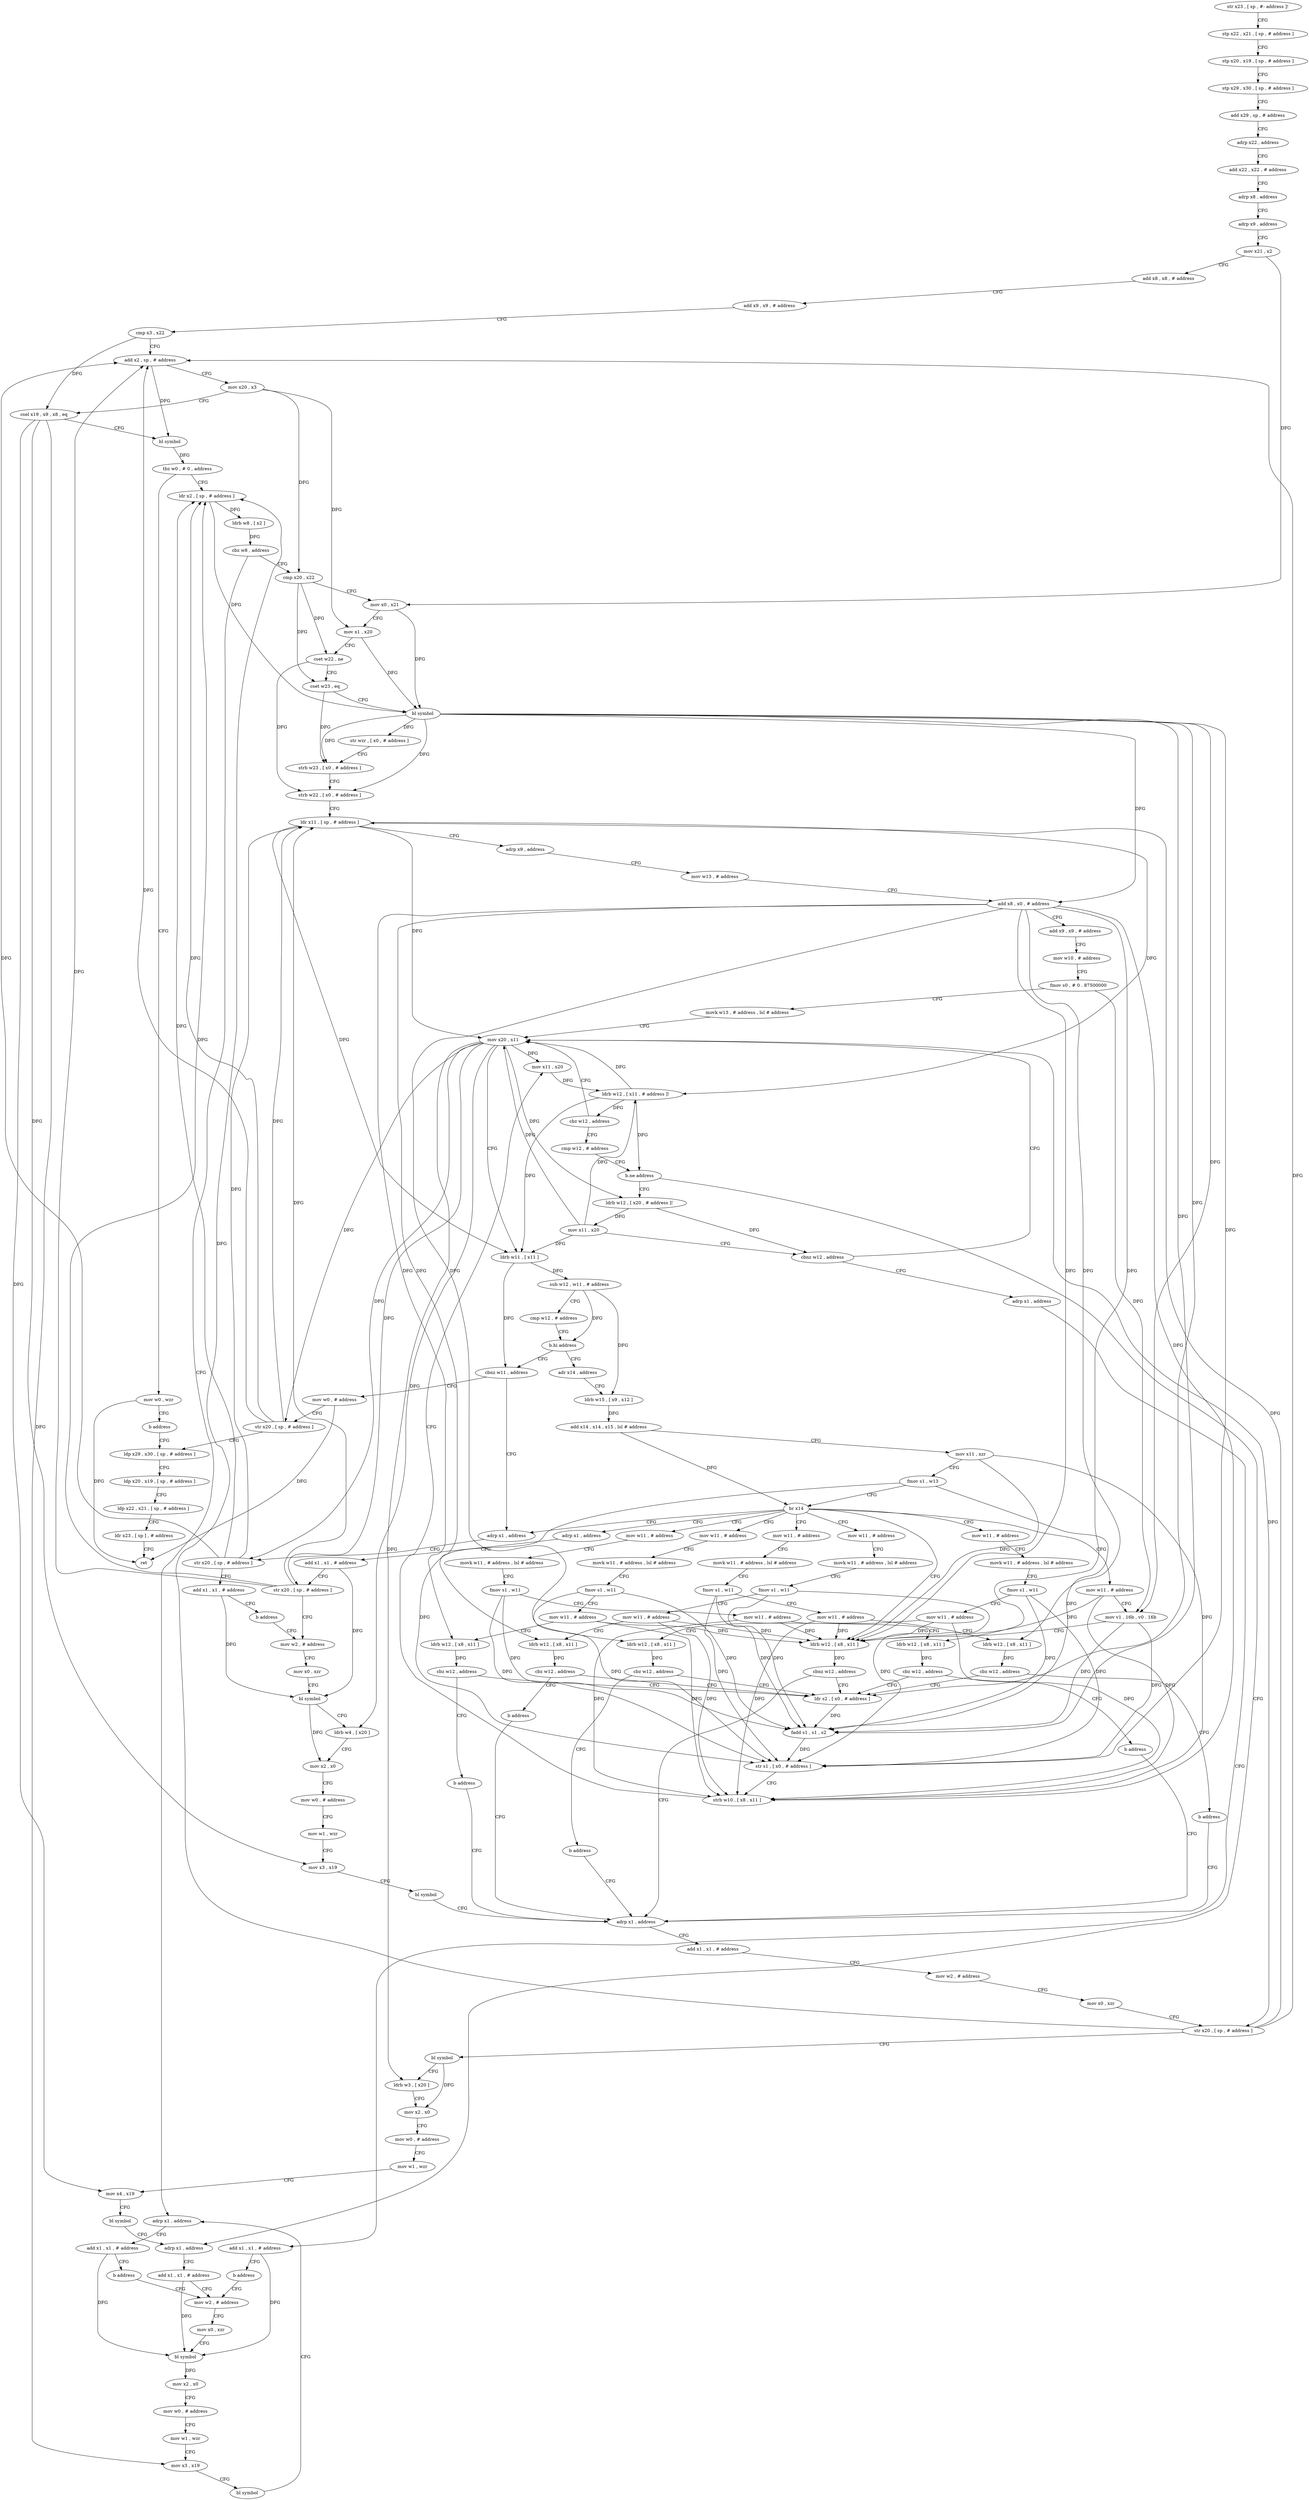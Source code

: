 digraph "func" {
"4255840" [label = "str x23 , [ sp , #- address ]!" ]
"4255844" [label = "stp x22 , x21 , [ sp , # address ]" ]
"4255848" [label = "stp x20 , x19 , [ sp , # address ]" ]
"4255852" [label = "stp x29 , x30 , [ sp , # address ]" ]
"4255856" [label = "add x29 , sp , # address" ]
"4255860" [label = "adrp x22 , address" ]
"4255864" [label = "add x22 , x22 , # address" ]
"4255868" [label = "adrp x8 , address" ]
"4255872" [label = "adrp x9 , address" ]
"4255876" [label = "mov x21 , x2" ]
"4255880" [label = "add x8 , x8 , # address" ]
"4255884" [label = "add x9 , x9 , # address" ]
"4255888" [label = "cmp x3 , x22" ]
"4255892" [label = "add x2 , sp , # address" ]
"4255896" [label = "mov x20 , x3" ]
"4255900" [label = "csel x19 , x9 , x8 , eq" ]
"4255904" [label = "bl symbol" ]
"4255908" [label = "tbz w0 , # 0 , address" ]
"4256252" [label = "mov w0 , wzr" ]
"4255912" [label = "ldr x2 , [ sp , # address ]" ]
"4256256" [label = "b address" ]
"4256272" [label = "ldp x29 , x30 , [ sp , # address ]" ]
"4255916" [label = "ldrb w8 , [ x2 ]" ]
"4255920" [label = "cbz w8 , address" ]
"4256444" [label = "adrp x1 , address" ]
"4255924" [label = "cmp x20 , x22" ]
"4256276" [label = "ldp x20 , x19 , [ sp , # address ]" ]
"4256280" [label = "ldp x22 , x21 , [ sp , # address ]" ]
"4256284" [label = "ldr x23 , [ sp ] , # address" ]
"4256288" [label = "ret" ]
"4256448" [label = "add x1 , x1 , # address" ]
"4256452" [label = "b address" ]
"4256412" [label = "mov w2 , # address" ]
"4255928" [label = "mov x0 , x21" ]
"4255932" [label = "mov x1 , x20" ]
"4255936" [label = "cset w22 , ne" ]
"4255940" [label = "cset w23 , eq" ]
"4255944" [label = "bl symbol" ]
"4255948" [label = "str wzr , [ x0 , # address ]" ]
"4255952" [label = "strb w23 , [ x0 , # address ]" ]
"4255956" [label = "strb w22 , [ x0 , # address ]" ]
"4255960" [label = "ldr x11 , [ sp , # address ]" ]
"4255964" [label = "adrp x9 , address" ]
"4255968" [label = "mov w13 , # address" ]
"4255972" [label = "add x8 , x0 , # address" ]
"4255976" [label = "add x9 , x9 , # address" ]
"4255980" [label = "mov w10 , # address" ]
"4255984" [label = "fmov s0 , # 0 . 87500000" ]
"4255988" [label = "movk w13 , # address , lsl # address" ]
"4255992" [label = "mov x20 , x11" ]
"4256416" [label = "mov x0 , xzr" ]
"4256420" [label = "bl symbol" ]
"4256424" [label = "mov x2 , x0" ]
"4256428" [label = "mov w0 , # address" ]
"4256432" [label = "mov w1 , wzr" ]
"4256436" [label = "mov x3 , x19" ]
"4256440" [label = "bl symbol" ]
"4256260" [label = "cbnz w11 , address" ]
"4256292" [label = "adrp x1 , address" ]
"4256264" [label = "mov w0 , # address" ]
"4256012" [label = "adr x14 , address" ]
"4256016" [label = "ldrb w15 , [ x9 , x12 ]" ]
"4256020" [label = "add x14 , x14 , x15 , lsl # address" ]
"4256024" [label = "mov x11 , xzr" ]
"4256028" [label = "fmov s1 , w13" ]
"4256032" [label = "br x14" ]
"4256036" [label = "mov w11 , # address" ]
"4256064" [label = "mov w11 , # address" ]
"4256092" [label = "mov w11 , # address" ]
"4256120" [label = "mov w11 , # address" ]
"4256148" [label = "mov w11 , # address" ]
"4256176" [label = "mov w11 , # address" ]
"4256184" [label = "ldrb w12 , [ x8 , x11 ]" ]
"4256308" [label = "adrp x1 , address" ]
"4256296" [label = "str x20 , [ sp , # address ]" ]
"4256300" [label = "add x1 , x1 , # address" ]
"4256304" [label = "b address" ]
"4256320" [label = "mov w2 , # address" ]
"4256268" [label = "str x20 , [ sp , # address ]" ]
"4256040" [label = "movk w11 , # address , lsl # address" ]
"4256044" [label = "fmov s1 , w11" ]
"4256048" [label = "mov w11 , # address" ]
"4256052" [label = "ldrb w12 , [ x8 , x11 ]" ]
"4256056" [label = "cbz w12 , address" ]
"4256192" [label = "ldr s2 , [ x0 , # address ]" ]
"4256060" [label = "b address" ]
"4256068" [label = "movk w11 , # address , lsl # address" ]
"4256072" [label = "fmov s1 , w11" ]
"4256076" [label = "mov w11 , # address" ]
"4256080" [label = "ldrb w12 , [ x8 , x11 ]" ]
"4256084" [label = "cbz w12 , address" ]
"4256088" [label = "b address" ]
"4256096" [label = "movk w11 , # address , lsl # address" ]
"4256100" [label = "fmov s1 , w11" ]
"4256104" [label = "mov w11 , # address" ]
"4256108" [label = "ldrb w12 , [ x8 , x11 ]" ]
"4256112" [label = "cbz w12 , address" ]
"4256116" [label = "b address" ]
"4256124" [label = "movk w11 , # address , lsl # address" ]
"4256128" [label = "fmov s1 , w11" ]
"4256132" [label = "mov w11 , # address" ]
"4256136" [label = "ldrb w12 , [ x8 , x11 ]" ]
"4256140" [label = "cbz w12 , address" ]
"4256144" [label = "b address" ]
"4256152" [label = "movk w11 , # address , lsl # address" ]
"4256156" [label = "fmov s1 , w11" ]
"4256160" [label = "mov w11 , # address" ]
"4256164" [label = "ldrb w12 , [ x8 , x11 ]" ]
"4256168" [label = "cbz w12 , address" ]
"4256172" [label = "b address" ]
"4256180" [label = "mov v1 . 16b , v0 . 16b" ]
"4256188" [label = "cbnz w12 , address" ]
"4256356" [label = "adrp x1 , address" ]
"4256312" [label = "add x1 , x1 , # address" ]
"4256316" [label = "str x20 , [ sp , # address ]" ]
"4256324" [label = "mov x0 , xzr" ]
"4256328" [label = "bl symbol" ]
"4256332" [label = "ldrb w4 , [ x20 ]" ]
"4256336" [label = "mov x2 , x0" ]
"4256340" [label = "mov w0 , # address" ]
"4256344" [label = "mov w1 , wzr" ]
"4256348" [label = "mov x3 , x19" ]
"4256352" [label = "bl symbol" ]
"4256196" [label = "fadd s1 , s1 , s2" ]
"4256200" [label = "str s1 , [ x0 , # address ]" ]
"4256204" [label = "strb w10 , [ x8 , x11 ]" ]
"4256208" [label = "mov x11 , x20" ]
"4256212" [label = "ldrb w12 , [ x11 , # address ]!" ]
"4256216" [label = "cbz w12 , address" ]
"4256220" [label = "cmp w12 , # address" ]
"4256360" [label = "add x1 , x1 , # address" ]
"4256364" [label = "mov w2 , # address" ]
"4256368" [label = "mov x0 , xzr" ]
"4256372" [label = "str x20 , [ sp , # address ]" ]
"4256376" [label = "bl symbol" ]
"4256380" [label = "ldrb w3 , [ x20 ]" ]
"4256384" [label = "mov x2 , x0" ]
"4256388" [label = "mov w0 , # address" ]
"4256392" [label = "mov w1 , wzr" ]
"4256396" [label = "mov x4 , x19" ]
"4256400" [label = "bl symbol" ]
"4256404" [label = "adrp x1 , address" ]
"4255996" [label = "ldrb w11 , [ x11 ]" ]
"4256000" [label = "sub w12 , w11 , # address" ]
"4256004" [label = "cmp w12 , # address" ]
"4256008" [label = "b.hi address" ]
"4256224" [label = "b.ne address" ]
"4256228" [label = "ldrb w12 , [ x20 , # address ]!" ]
"4256408" [label = "add x1 , x1 , # address" ]
"4256232" [label = "mov x11 , x20" ]
"4256236" [label = "cbnz w12 , address" ]
"4256240" [label = "adrp x1 , address" ]
"4256244" [label = "add x1 , x1 , # address" ]
"4256248" [label = "b address" ]
"4255840" -> "4255844" [ label = "CFG" ]
"4255844" -> "4255848" [ label = "CFG" ]
"4255848" -> "4255852" [ label = "CFG" ]
"4255852" -> "4255856" [ label = "CFG" ]
"4255856" -> "4255860" [ label = "CFG" ]
"4255860" -> "4255864" [ label = "CFG" ]
"4255864" -> "4255868" [ label = "CFG" ]
"4255868" -> "4255872" [ label = "CFG" ]
"4255872" -> "4255876" [ label = "CFG" ]
"4255876" -> "4255880" [ label = "CFG" ]
"4255876" -> "4255928" [ label = "DFG" ]
"4255880" -> "4255884" [ label = "CFG" ]
"4255884" -> "4255888" [ label = "CFG" ]
"4255888" -> "4255892" [ label = "CFG" ]
"4255888" -> "4255900" [ label = "DFG" ]
"4255892" -> "4255896" [ label = "CFG" ]
"4255892" -> "4255904" [ label = "DFG" ]
"4255896" -> "4255900" [ label = "CFG" ]
"4255896" -> "4255924" [ label = "DFG" ]
"4255896" -> "4255932" [ label = "DFG" ]
"4255900" -> "4255904" [ label = "CFG" ]
"4255900" -> "4256436" [ label = "DFG" ]
"4255900" -> "4256348" [ label = "DFG" ]
"4255900" -> "4256396" [ label = "DFG" ]
"4255904" -> "4255908" [ label = "DFG" ]
"4255908" -> "4256252" [ label = "CFG" ]
"4255908" -> "4255912" [ label = "CFG" ]
"4256252" -> "4256256" [ label = "CFG" ]
"4256252" -> "4256288" [ label = "DFG" ]
"4255912" -> "4255916" [ label = "DFG" ]
"4255912" -> "4255944" [ label = "DFG" ]
"4256256" -> "4256272" [ label = "CFG" ]
"4256272" -> "4256276" [ label = "CFG" ]
"4255916" -> "4255920" [ label = "DFG" ]
"4255920" -> "4256444" [ label = "CFG" ]
"4255920" -> "4255924" [ label = "CFG" ]
"4256444" -> "4256448" [ label = "CFG" ]
"4255924" -> "4255928" [ label = "CFG" ]
"4255924" -> "4255936" [ label = "DFG" ]
"4255924" -> "4255940" [ label = "DFG" ]
"4256276" -> "4256280" [ label = "CFG" ]
"4256280" -> "4256284" [ label = "CFG" ]
"4256284" -> "4256288" [ label = "CFG" ]
"4256448" -> "4256452" [ label = "CFG" ]
"4256448" -> "4256420" [ label = "DFG" ]
"4256452" -> "4256412" [ label = "CFG" ]
"4256412" -> "4256416" [ label = "CFG" ]
"4255928" -> "4255932" [ label = "CFG" ]
"4255928" -> "4255944" [ label = "DFG" ]
"4255932" -> "4255936" [ label = "CFG" ]
"4255932" -> "4255944" [ label = "DFG" ]
"4255936" -> "4255940" [ label = "CFG" ]
"4255936" -> "4255956" [ label = "DFG" ]
"4255940" -> "4255944" [ label = "CFG" ]
"4255940" -> "4255952" [ label = "DFG" ]
"4255944" -> "4255948" [ label = "DFG" ]
"4255944" -> "4255952" [ label = "DFG" ]
"4255944" -> "4255956" [ label = "DFG" ]
"4255944" -> "4255972" [ label = "DFG" ]
"4255944" -> "4256192" [ label = "DFG" ]
"4255944" -> "4256200" [ label = "DFG" ]
"4255944" -> "4256180" [ label = "DFG" ]
"4255944" -> "4256196" [ label = "DFG" ]
"4255948" -> "4255952" [ label = "CFG" ]
"4255952" -> "4255956" [ label = "CFG" ]
"4255956" -> "4255960" [ label = "CFG" ]
"4255960" -> "4255964" [ label = "CFG" ]
"4255960" -> "4255992" [ label = "DFG" ]
"4255960" -> "4255996" [ label = "DFG" ]
"4255960" -> "4256212" [ label = "DFG" ]
"4255964" -> "4255968" [ label = "CFG" ]
"4255968" -> "4255972" [ label = "CFG" ]
"4255972" -> "4255976" [ label = "CFG" ]
"4255972" -> "4256052" [ label = "DFG" ]
"4255972" -> "4256080" [ label = "DFG" ]
"4255972" -> "4256108" [ label = "DFG" ]
"4255972" -> "4256136" [ label = "DFG" ]
"4255972" -> "4256164" [ label = "DFG" ]
"4255972" -> "4256184" [ label = "DFG" ]
"4255972" -> "4256204" [ label = "DFG" ]
"4255976" -> "4255980" [ label = "CFG" ]
"4255980" -> "4255984" [ label = "CFG" ]
"4255984" -> "4255988" [ label = "CFG" ]
"4255984" -> "4256180" [ label = "DFG" ]
"4255988" -> "4255992" [ label = "CFG" ]
"4255992" -> "4255996" [ label = "CFG" ]
"4255992" -> "4256296" [ label = "DFG" ]
"4255992" -> "4256268" [ label = "DFG" ]
"4255992" -> "4256316" [ label = "DFG" ]
"4255992" -> "4256332" [ label = "DFG" ]
"4255992" -> "4256208" [ label = "DFG" ]
"4255992" -> "4256372" [ label = "DFG" ]
"4255992" -> "4256380" [ label = "DFG" ]
"4255992" -> "4256228" [ label = "DFG" ]
"4256416" -> "4256420" [ label = "CFG" ]
"4256420" -> "4256424" [ label = "DFG" ]
"4256424" -> "4256428" [ label = "CFG" ]
"4256428" -> "4256432" [ label = "CFG" ]
"4256432" -> "4256436" [ label = "CFG" ]
"4256436" -> "4256440" [ label = "CFG" ]
"4256440" -> "4256444" [ label = "CFG" ]
"4256260" -> "4256292" [ label = "CFG" ]
"4256260" -> "4256264" [ label = "CFG" ]
"4256292" -> "4256296" [ label = "CFG" ]
"4256264" -> "4256268" [ label = "CFG" ]
"4256264" -> "4256288" [ label = "DFG" ]
"4256012" -> "4256016" [ label = "CFG" ]
"4256016" -> "4256020" [ label = "DFG" ]
"4256020" -> "4256024" [ label = "CFG" ]
"4256020" -> "4256032" [ label = "DFG" ]
"4256024" -> "4256028" [ label = "CFG" ]
"4256024" -> "4256184" [ label = "DFG" ]
"4256024" -> "4256204" [ label = "DFG" ]
"4256028" -> "4256032" [ label = "CFG" ]
"4256028" -> "4256196" [ label = "DFG" ]
"4256028" -> "4256200" [ label = "DFG" ]
"4256032" -> "4256036" [ label = "CFG" ]
"4256032" -> "4256064" [ label = "CFG" ]
"4256032" -> "4256092" [ label = "CFG" ]
"4256032" -> "4256120" [ label = "CFG" ]
"4256032" -> "4256148" [ label = "CFG" ]
"4256032" -> "4256176" [ label = "CFG" ]
"4256032" -> "4256184" [ label = "CFG" ]
"4256032" -> "4256292" [ label = "CFG" ]
"4256032" -> "4256308" [ label = "CFG" ]
"4256036" -> "4256040" [ label = "CFG" ]
"4256064" -> "4256068" [ label = "CFG" ]
"4256092" -> "4256096" [ label = "CFG" ]
"4256120" -> "4256124" [ label = "CFG" ]
"4256148" -> "4256152" [ label = "CFG" ]
"4256176" -> "4256180" [ label = "CFG" ]
"4256176" -> "4256184" [ label = "DFG" ]
"4256176" -> "4256204" [ label = "DFG" ]
"4256184" -> "4256188" [ label = "DFG" ]
"4256308" -> "4256312" [ label = "CFG" ]
"4256296" -> "4256300" [ label = "CFG" ]
"4256296" -> "4255892" [ label = "DFG" ]
"4256296" -> "4255912" [ label = "DFG" ]
"4256296" -> "4255960" [ label = "DFG" ]
"4256300" -> "4256304" [ label = "CFG" ]
"4256300" -> "4256328" [ label = "DFG" ]
"4256304" -> "4256320" [ label = "CFG" ]
"4256320" -> "4256324" [ label = "CFG" ]
"4256268" -> "4256272" [ label = "CFG" ]
"4256268" -> "4255892" [ label = "DFG" ]
"4256268" -> "4255912" [ label = "DFG" ]
"4256268" -> "4255960" [ label = "DFG" ]
"4256040" -> "4256044" [ label = "CFG" ]
"4256044" -> "4256048" [ label = "CFG" ]
"4256044" -> "4256196" [ label = "DFG" ]
"4256044" -> "4256200" [ label = "DFG" ]
"4256048" -> "4256052" [ label = "CFG" ]
"4256048" -> "4256184" [ label = "DFG" ]
"4256048" -> "4256204" [ label = "DFG" ]
"4256052" -> "4256056" [ label = "DFG" ]
"4256056" -> "4256192" [ label = "CFG" ]
"4256056" -> "4256060" [ label = "CFG" ]
"4256192" -> "4256196" [ label = "DFG" ]
"4256060" -> "4256356" [ label = "CFG" ]
"4256068" -> "4256072" [ label = "CFG" ]
"4256072" -> "4256076" [ label = "CFG" ]
"4256072" -> "4256196" [ label = "DFG" ]
"4256072" -> "4256200" [ label = "DFG" ]
"4256076" -> "4256080" [ label = "CFG" ]
"4256076" -> "4256184" [ label = "DFG" ]
"4256076" -> "4256204" [ label = "DFG" ]
"4256080" -> "4256084" [ label = "DFG" ]
"4256084" -> "4256192" [ label = "CFG" ]
"4256084" -> "4256088" [ label = "CFG" ]
"4256088" -> "4256356" [ label = "CFG" ]
"4256096" -> "4256100" [ label = "CFG" ]
"4256100" -> "4256104" [ label = "CFG" ]
"4256100" -> "4256196" [ label = "DFG" ]
"4256100" -> "4256200" [ label = "DFG" ]
"4256104" -> "4256108" [ label = "CFG" ]
"4256104" -> "4256184" [ label = "DFG" ]
"4256104" -> "4256204" [ label = "DFG" ]
"4256108" -> "4256112" [ label = "DFG" ]
"4256112" -> "4256192" [ label = "CFG" ]
"4256112" -> "4256116" [ label = "CFG" ]
"4256116" -> "4256356" [ label = "CFG" ]
"4256124" -> "4256128" [ label = "CFG" ]
"4256128" -> "4256132" [ label = "CFG" ]
"4256128" -> "4256196" [ label = "DFG" ]
"4256128" -> "4256200" [ label = "DFG" ]
"4256132" -> "4256136" [ label = "CFG" ]
"4256132" -> "4256184" [ label = "DFG" ]
"4256132" -> "4256204" [ label = "DFG" ]
"4256136" -> "4256140" [ label = "DFG" ]
"4256140" -> "4256192" [ label = "CFG" ]
"4256140" -> "4256144" [ label = "CFG" ]
"4256144" -> "4256356" [ label = "CFG" ]
"4256152" -> "4256156" [ label = "CFG" ]
"4256156" -> "4256160" [ label = "CFG" ]
"4256156" -> "4256196" [ label = "DFG" ]
"4256156" -> "4256200" [ label = "DFG" ]
"4256160" -> "4256164" [ label = "CFG" ]
"4256160" -> "4256184" [ label = "DFG" ]
"4256160" -> "4256204" [ label = "DFG" ]
"4256164" -> "4256168" [ label = "DFG" ]
"4256168" -> "4256192" [ label = "CFG" ]
"4256168" -> "4256172" [ label = "CFG" ]
"4256172" -> "4256356" [ label = "CFG" ]
"4256180" -> "4256184" [ label = "CFG" ]
"4256180" -> "4256196" [ label = "DFG" ]
"4256180" -> "4256200" [ label = "DFG" ]
"4256188" -> "4256356" [ label = "CFG" ]
"4256188" -> "4256192" [ label = "CFG" ]
"4256356" -> "4256360" [ label = "CFG" ]
"4256312" -> "4256316" [ label = "CFG" ]
"4256312" -> "4256328" [ label = "DFG" ]
"4256316" -> "4256320" [ label = "CFG" ]
"4256316" -> "4255892" [ label = "DFG" ]
"4256316" -> "4255912" [ label = "DFG" ]
"4256316" -> "4255960" [ label = "DFG" ]
"4256324" -> "4256328" [ label = "CFG" ]
"4256328" -> "4256332" [ label = "CFG" ]
"4256328" -> "4256336" [ label = "DFG" ]
"4256332" -> "4256336" [ label = "CFG" ]
"4256336" -> "4256340" [ label = "CFG" ]
"4256340" -> "4256344" [ label = "CFG" ]
"4256344" -> "4256348" [ label = "CFG" ]
"4256348" -> "4256352" [ label = "CFG" ]
"4256352" -> "4256356" [ label = "CFG" ]
"4256196" -> "4256200" [ label = "DFG" ]
"4256200" -> "4256204" [ label = "CFG" ]
"4256204" -> "4256208" [ label = "CFG" ]
"4256208" -> "4256212" [ label = "DFG" ]
"4256212" -> "4256216" [ label = "DFG" ]
"4256212" -> "4255992" [ label = "DFG" ]
"4256212" -> "4255996" [ label = "DFG" ]
"4256212" -> "4256224" [ label = "DFG" ]
"4256216" -> "4255992" [ label = "CFG" ]
"4256216" -> "4256220" [ label = "CFG" ]
"4256220" -> "4256224" [ label = "CFG" ]
"4256360" -> "4256364" [ label = "CFG" ]
"4256364" -> "4256368" [ label = "CFG" ]
"4256368" -> "4256372" [ label = "CFG" ]
"4256372" -> "4256376" [ label = "CFG" ]
"4256372" -> "4255892" [ label = "DFG" ]
"4256372" -> "4255912" [ label = "DFG" ]
"4256372" -> "4255960" [ label = "DFG" ]
"4256376" -> "4256380" [ label = "CFG" ]
"4256376" -> "4256384" [ label = "DFG" ]
"4256380" -> "4256384" [ label = "CFG" ]
"4256384" -> "4256388" [ label = "CFG" ]
"4256388" -> "4256392" [ label = "CFG" ]
"4256392" -> "4256396" [ label = "CFG" ]
"4256396" -> "4256400" [ label = "CFG" ]
"4256400" -> "4256404" [ label = "CFG" ]
"4256404" -> "4256408" [ label = "CFG" ]
"4255996" -> "4256000" [ label = "DFG" ]
"4255996" -> "4256260" [ label = "DFG" ]
"4256000" -> "4256004" [ label = "CFG" ]
"4256000" -> "4256008" [ label = "DFG" ]
"4256000" -> "4256016" [ label = "DFG" ]
"4256004" -> "4256008" [ label = "CFG" ]
"4256008" -> "4256260" [ label = "CFG" ]
"4256008" -> "4256012" [ label = "CFG" ]
"4256224" -> "4256404" [ label = "CFG" ]
"4256224" -> "4256228" [ label = "CFG" ]
"4256228" -> "4256232" [ label = "DFG" ]
"4256228" -> "4256236" [ label = "DFG" ]
"4256408" -> "4256412" [ label = "CFG" ]
"4256408" -> "4256420" [ label = "DFG" ]
"4256232" -> "4256236" [ label = "CFG" ]
"4256232" -> "4255992" [ label = "DFG" ]
"4256232" -> "4255996" [ label = "DFG" ]
"4256232" -> "4256212" [ label = "DFG" ]
"4256236" -> "4255992" [ label = "CFG" ]
"4256236" -> "4256240" [ label = "CFG" ]
"4256240" -> "4256244" [ label = "CFG" ]
"4256244" -> "4256248" [ label = "CFG" ]
"4256244" -> "4256420" [ label = "DFG" ]
"4256248" -> "4256412" [ label = "CFG" ]
}
